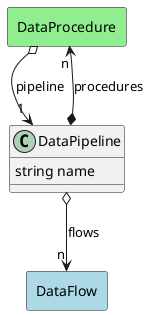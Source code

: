 @startuml

class "DataPipeline" as Model {
 string name

 
}

rectangle "DataProcedure" as DataProcedure #lightblue {
}

Model *--> "n" DataProcedure : procedures


rectangle "DataFlow" as DataFlow #lightblue {
}

Model o--> "n" DataFlow : flows




    rectangle "DataProcedure" as DataProcedure #lightgreen {
    }
    
        DataProcedure   o--> "1" Model : "pipeline"
    

@enduml
